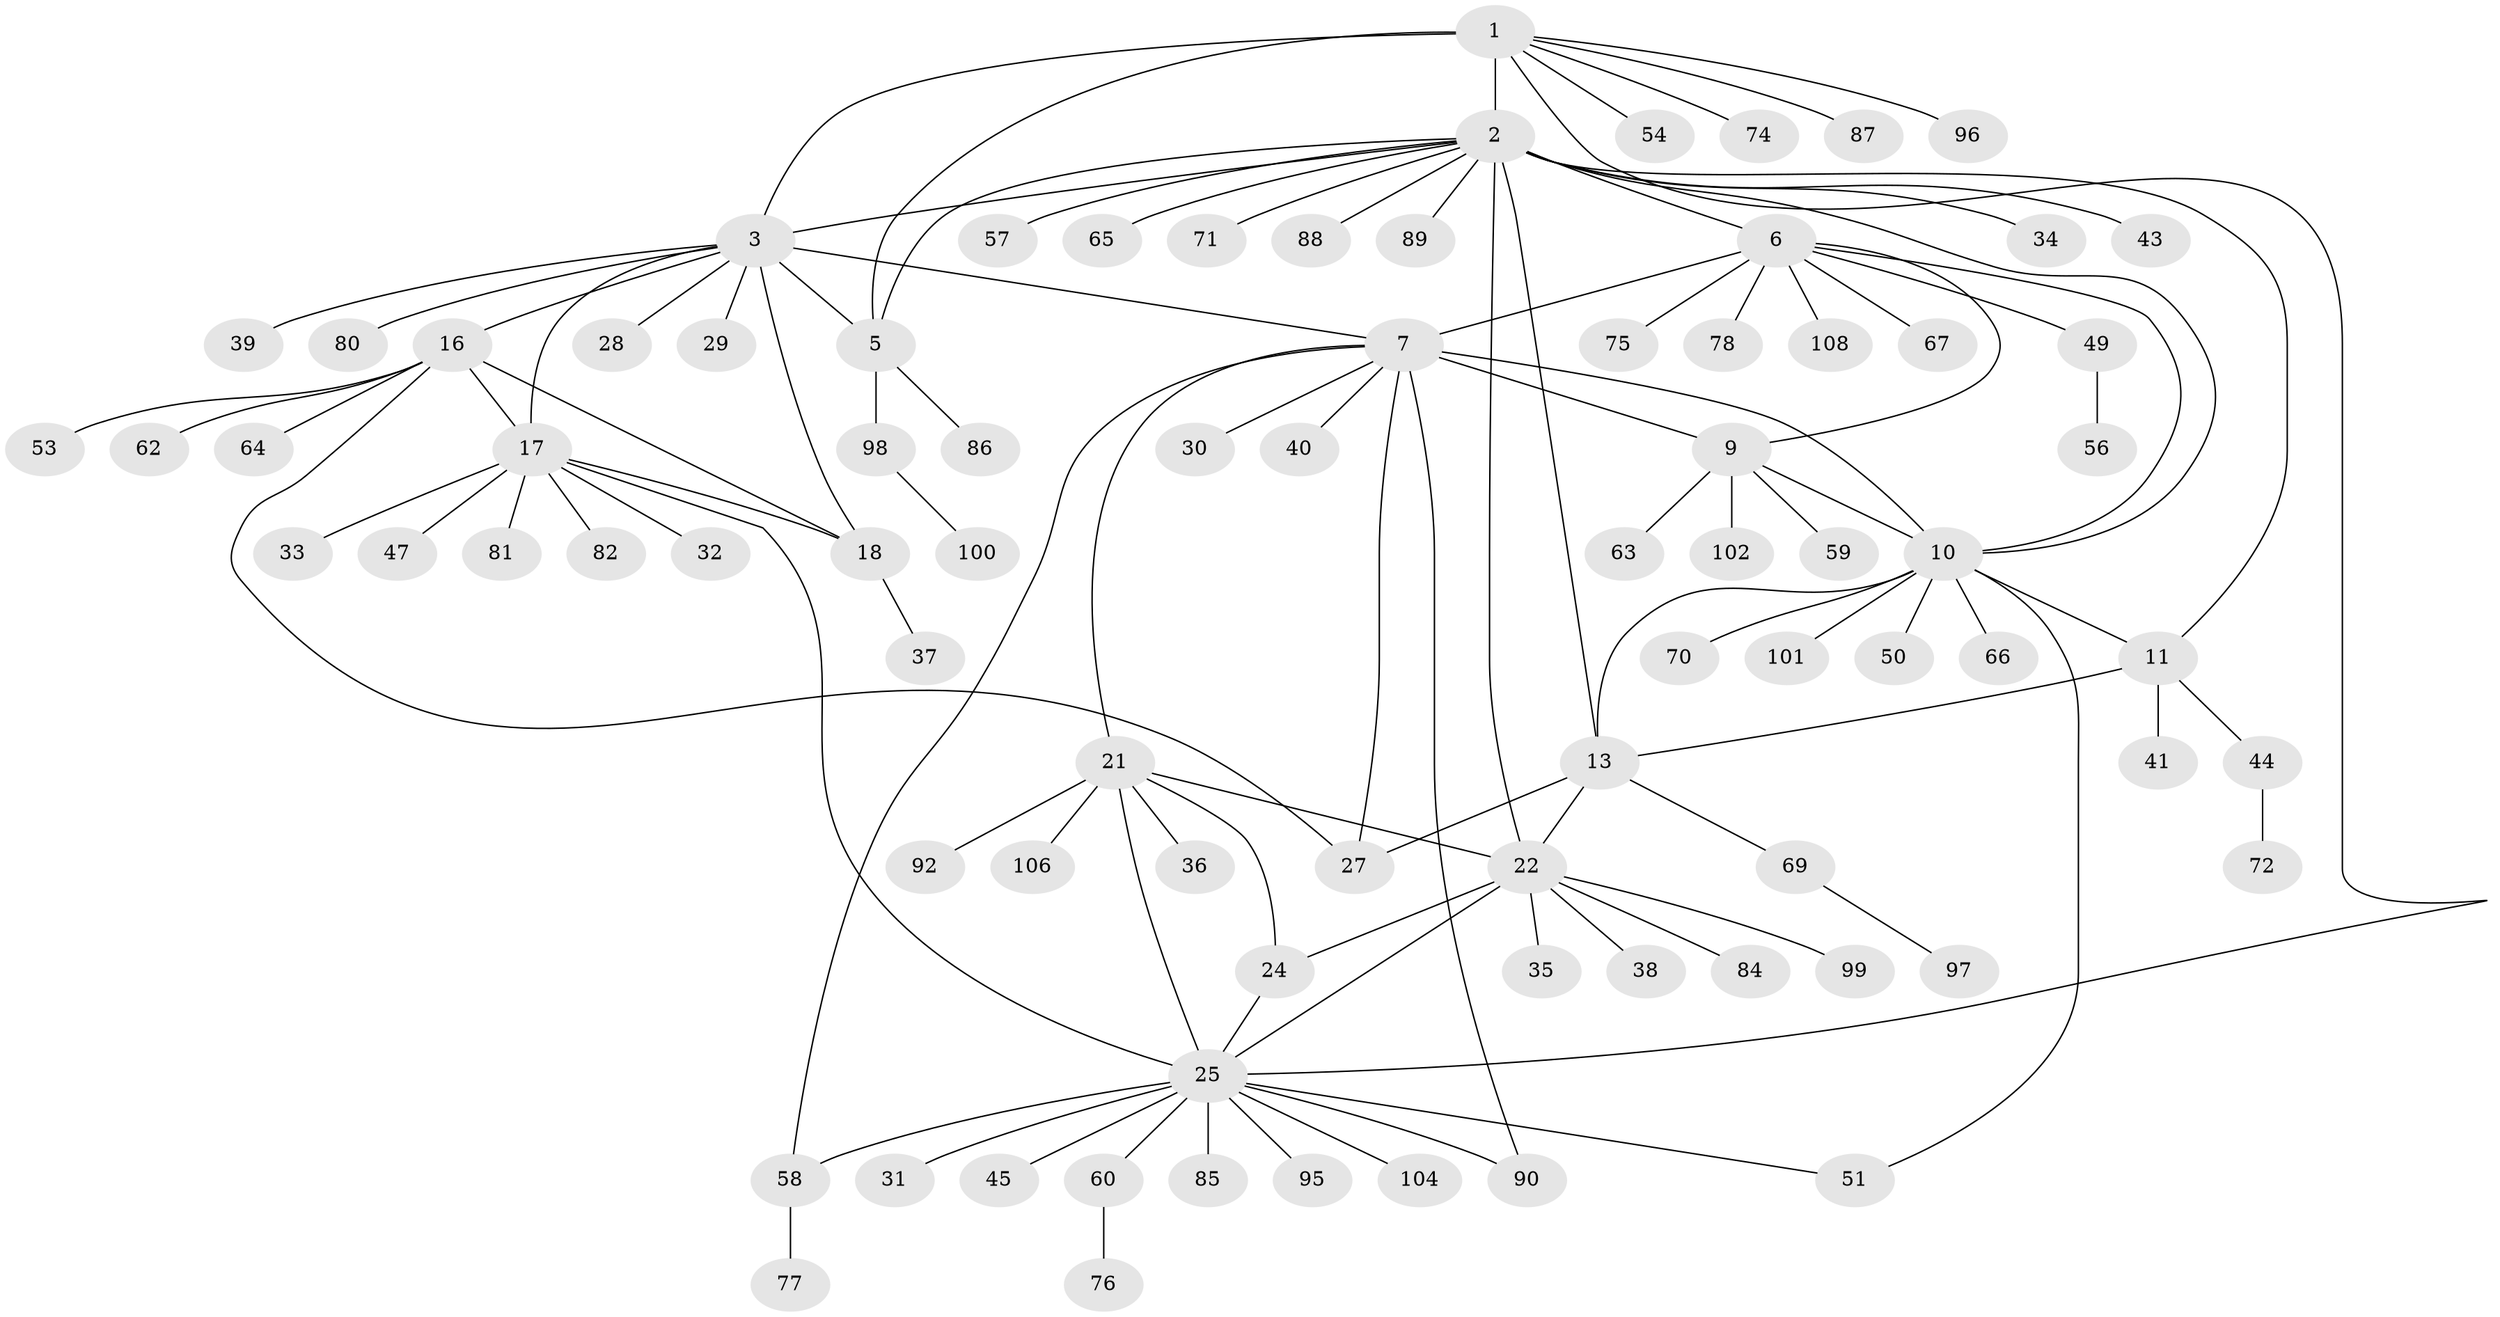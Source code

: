 // original degree distribution, {7: 0.046296296296296294, 12: 0.009259259259259259, 6: 0.046296296296296294, 10: 0.018518518518518517, 8: 0.037037037037037035, 9: 0.037037037037037035, 4: 0.027777777777777776, 5: 0.009259259259259259, 13: 0.009259259259259259, 3: 0.037037037037037035, 2: 0.1388888888888889, 1: 0.5833333333333334}
// Generated by graph-tools (version 1.1) at 2025/11/02/27/25 16:11:30]
// undirected, 83 vertices, 108 edges
graph export_dot {
graph [start="1"]
  node [color=gray90,style=filled];
  1 [super="+4"];
  2 [super="+12"];
  3 [super="+20"];
  5 [super="+107"];
  6 [super="+52"];
  7 [super="+8"];
  9 [super="+48"];
  10 [super="+14"];
  11 [super="+15"];
  13 [super="+94"];
  16 [super="+46"];
  17 [super="+19"];
  18 [super="+42"];
  21 [super="+23"];
  22 [super="+73"];
  24;
  25 [super="+26"];
  27 [super="+93"];
  28 [super="+91"];
  29;
  30;
  31;
  32 [super="+68"];
  33;
  34;
  35;
  36 [super="+105"];
  37;
  38;
  39;
  40;
  41 [super="+83"];
  43;
  44 [super="+55"];
  45;
  47;
  49 [super="+79"];
  50;
  51;
  53 [super="+61"];
  54;
  56;
  57;
  58;
  59;
  60;
  62;
  63;
  64;
  65;
  66;
  67;
  69;
  70;
  71;
  72;
  74;
  75;
  76;
  77;
  78;
  80;
  81;
  82;
  84;
  85;
  86;
  87;
  88;
  89;
  90;
  92;
  95;
  96;
  97 [super="+103"];
  98;
  99;
  100;
  101;
  102;
  104;
  106;
  108;
  1 -- 2 [weight=2];
  1 -- 3 [weight=2];
  1 -- 5 [weight=2];
  1 -- 54;
  1 -- 87;
  1 -- 96;
  1 -- 74;
  1 -- 25;
  2 -- 3 [weight=2];
  2 -- 5;
  2 -- 6;
  2 -- 22;
  2 -- 43 [weight=2];
  2 -- 57;
  2 -- 71;
  2 -- 88;
  2 -- 89;
  2 -- 65;
  2 -- 34;
  2 -- 10;
  2 -- 11 [weight=2];
  2 -- 13;
  3 -- 5;
  3 -- 28;
  3 -- 39;
  3 -- 16;
  3 -- 17 [weight=2];
  3 -- 18;
  3 -- 80;
  3 -- 7;
  3 -- 29;
  5 -- 86;
  5 -- 98;
  6 -- 7 [weight=2];
  6 -- 9;
  6 -- 10;
  6 -- 49;
  6 -- 75;
  6 -- 78;
  6 -- 108;
  6 -- 67;
  7 -- 9 [weight=2];
  7 -- 10 [weight=2];
  7 -- 40;
  7 -- 90;
  7 -- 21;
  7 -- 58;
  7 -- 30;
  7 -- 27;
  9 -- 10;
  9 -- 59;
  9 -- 63;
  9 -- 102;
  10 -- 51;
  10 -- 66;
  10 -- 101;
  10 -- 70;
  10 -- 11 [weight=2];
  10 -- 13;
  10 -- 50;
  11 -- 13 [weight=2];
  11 -- 41;
  11 -- 44;
  13 -- 22;
  13 -- 27;
  13 -- 69;
  16 -- 17 [weight=2];
  16 -- 18;
  16 -- 27;
  16 -- 53;
  16 -- 62;
  16 -- 64;
  17 -- 18 [weight=2];
  17 -- 25;
  17 -- 81;
  17 -- 32;
  17 -- 33;
  17 -- 47;
  17 -- 82;
  18 -- 37;
  21 -- 22 [weight=2];
  21 -- 24 [weight=2];
  21 -- 25 [weight=2];
  21 -- 36;
  21 -- 92;
  21 -- 106;
  22 -- 24;
  22 -- 25;
  22 -- 35;
  22 -- 38;
  22 -- 99;
  22 -- 84;
  24 -- 25;
  25 -- 31;
  25 -- 45;
  25 -- 51;
  25 -- 60;
  25 -- 85;
  25 -- 95;
  25 -- 104;
  25 -- 58;
  25 -- 90;
  44 -- 72;
  49 -- 56;
  58 -- 77;
  60 -- 76;
  69 -- 97;
  98 -- 100;
}

